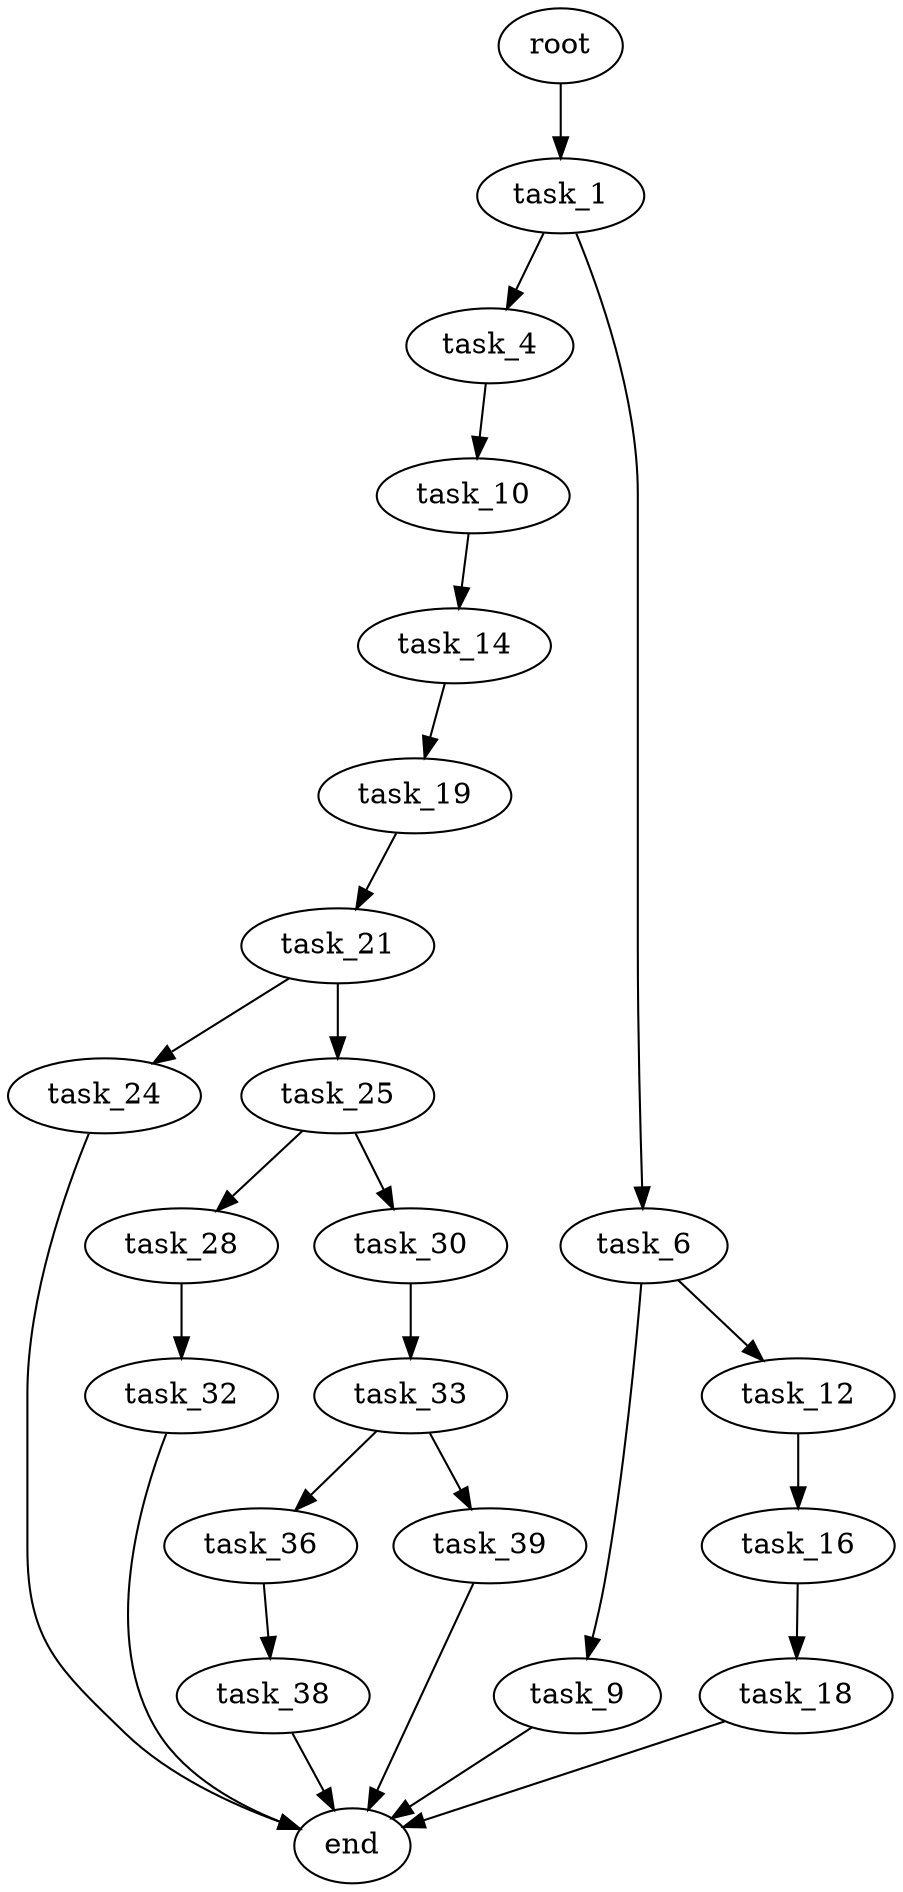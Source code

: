 digraph G {
  root [size="0.000000"];
  task_1 [size="333986634116.000000"];
  task_4 [size="521625139986.000000"];
  task_6 [size="68719476736.000000"];
  task_10 [size="1418897095.000000"];
  task_9 [size="12957090750.000000"];
  task_12 [size="16832156268.000000"];
  end [size="0.000000"];
  task_14 [size="111652549100.000000"];
  task_16 [size="415317589321.000000"];
  task_19 [size="168082263576.000000"];
  task_18 [size="1073741824000.000000"];
  task_21 [size="24796523431.000000"];
  task_24 [size="549755813888.000000"];
  task_25 [size="19827645208.000000"];
  task_28 [size="28991029248.000000"];
  task_30 [size="26681016792.000000"];
  task_32 [size="33643468128.000000"];
  task_33 [size="1973219682.000000"];
  task_36 [size="782757789696.000000"];
  task_39 [size="68719476736.000000"];
  task_38 [size="33910454918.000000"];

  root -> task_1 [size="1.000000"];
  task_1 -> task_4 [size="301989888.000000"];
  task_1 -> task_6 [size="301989888.000000"];
  task_4 -> task_10 [size="838860800.000000"];
  task_6 -> task_9 [size="134217728.000000"];
  task_6 -> task_12 [size="134217728.000000"];
  task_10 -> task_14 [size="33554432.000000"];
  task_9 -> end [size="1.000000"];
  task_12 -> task_16 [size="536870912.000000"];
  task_14 -> task_19 [size="75497472.000000"];
  task_16 -> task_18 [size="679477248.000000"];
  task_19 -> task_21 [size="679477248.000000"];
  task_18 -> end [size="1.000000"];
  task_21 -> task_24 [size="411041792.000000"];
  task_21 -> task_25 [size="411041792.000000"];
  task_24 -> end [size="1.000000"];
  task_25 -> task_28 [size="33554432.000000"];
  task_25 -> task_30 [size="33554432.000000"];
  task_28 -> task_32 [size="75497472.000000"];
  task_30 -> task_33 [size="134217728.000000"];
  task_32 -> end [size="1.000000"];
  task_33 -> task_36 [size="209715200.000000"];
  task_33 -> task_39 [size="209715200.000000"];
  task_36 -> task_38 [size="679477248.000000"];
  task_39 -> end [size="1.000000"];
  task_38 -> end [size="1.000000"];
}
